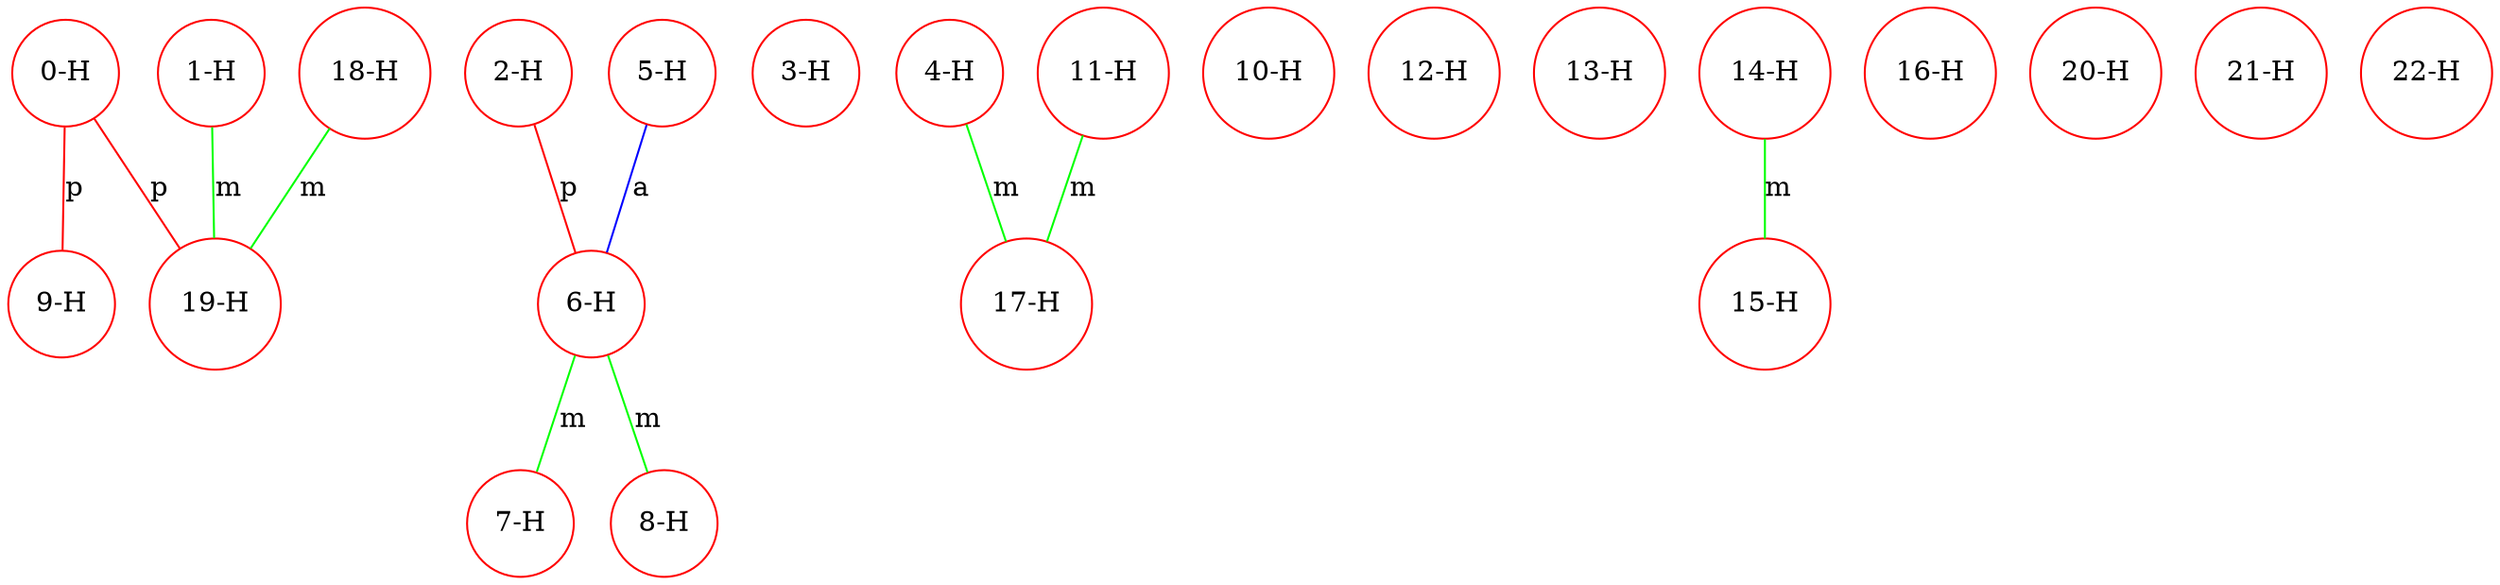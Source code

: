 graph ProteinGraph {
    0 [label="0-H" shape=circle color=red];
    1 [label="1-H" shape=circle color=red];
    2 [label="2-H" shape=circle color=red];
    3 [label="3-H" shape=circle color=red];
    4 [label="4-H" shape=circle color=red];
    5 [label="5-H" shape=circle color=red];
    6 [label="6-H" shape=circle color=red];
    7 [label="7-H" shape=circle color=red];
    8 [label="8-H" shape=circle color=red];
    9 [label="9-H" shape=circle color=red];
    10 [label="10-H" shape=circle color=red];
    11 [label="11-H" shape=circle color=red];
    12 [label="12-H" shape=circle color=red];
    13 [label="13-H" shape=circle color=red];
    14 [label="14-H" shape=circle color=red];
    15 [label="15-H" shape=circle color=red];
    16 [label="16-H" shape=circle color=red];
    17 [label="17-H" shape=circle color=red];
    18 [label="18-H" shape=circle color=red];
    19 [label="19-H" shape=circle color=red];
    20 [label="20-H" shape=circle color=red];
    21 [label="21-H" shape=circle color=red];
    22 [label="22-H" shape=circle color=red];
    0 -- 9 [label="p" color=red];
    0 -- 19 [label="p" color=red];
    1 -- 19 [label="m" color=green];
    2 -- 6 [label="p" color=red];
    4 -- 17 [label="m" color=green];
    5 -- 6 [label="a" color=blue];
    6 -- 7 [label="m" color=green];
    6 -- 8 [label="m" color=green];
    11 -- 17 [label="m" color=green];
    14 -- 15 [label="m" color=green];
    18 -- 19 [label="m" color=green];
}
